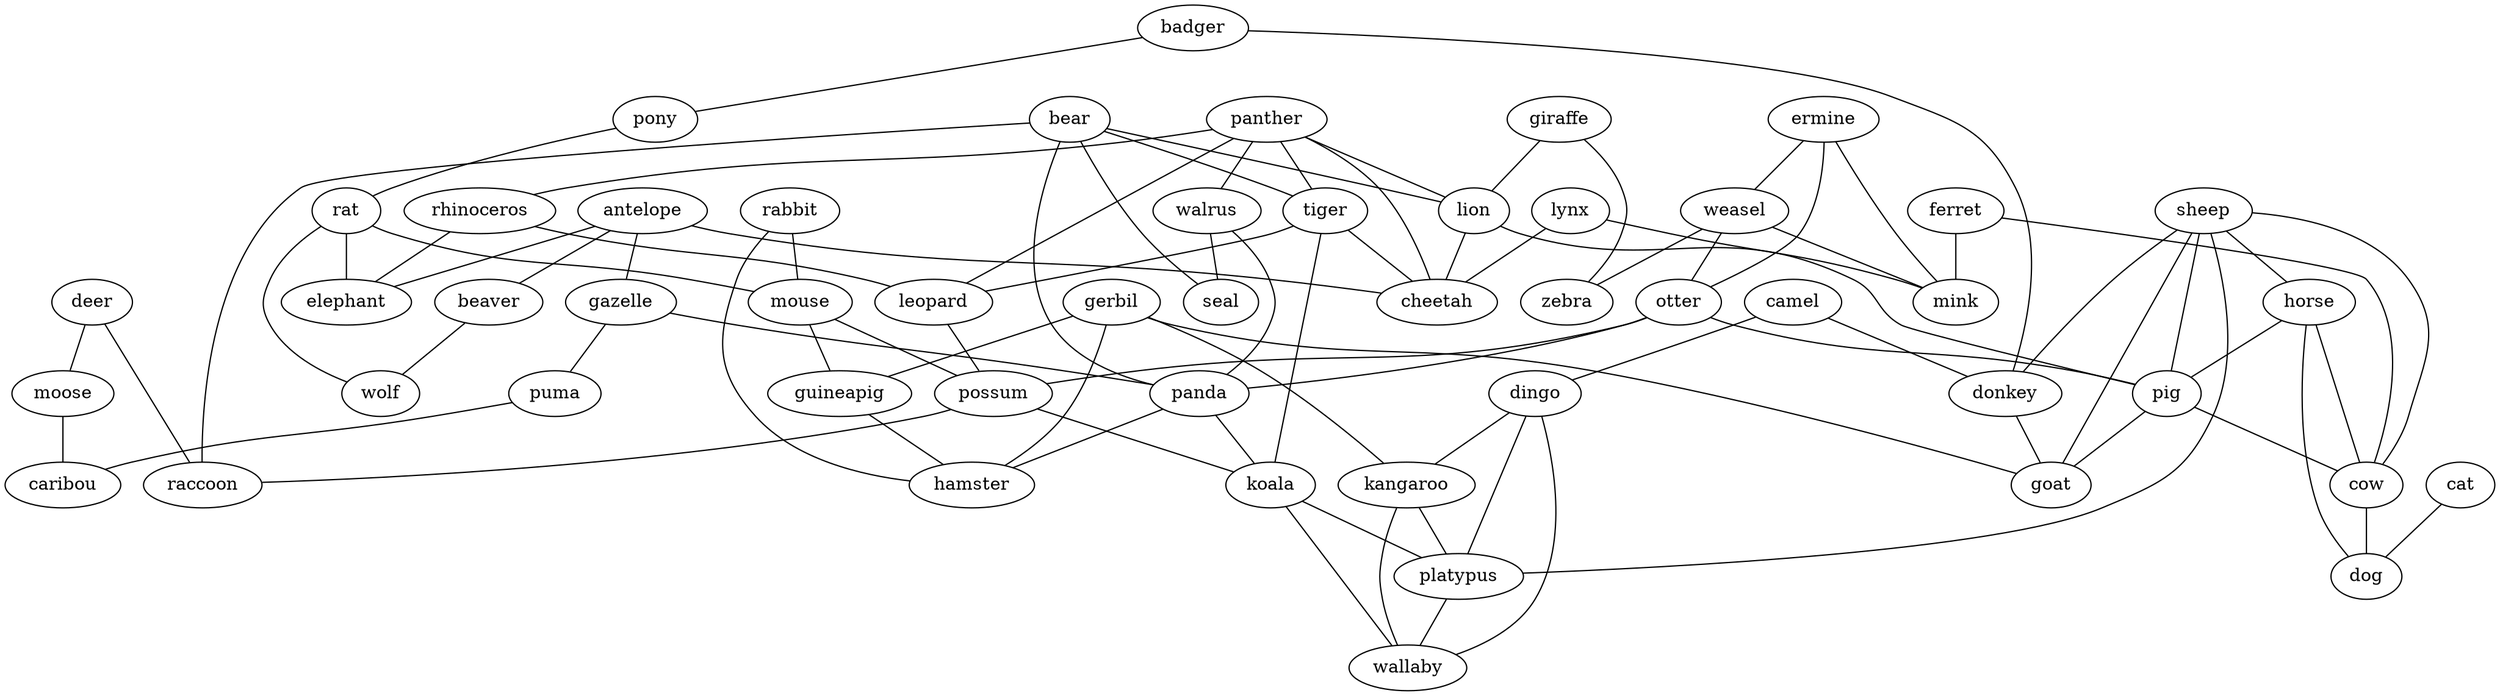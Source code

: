 strict graph  {
	antelope -- gazelle	 [weight=1];
	antelope -- beaver	 [weight=1];
	antelope -- elephant	 [weight=1];
	antelope -- cheetah	 [weight=1];
	gazelle -- panda	 [weight=1];
	gazelle -- puma	 [weight=1];
	ermine -- weasel	 [weight=1];
	ermine -- otter	 [weight=1];
	ermine -- mink	 [weight=1];
	weasel -- otter	 [weight=1];
	weasel -- mink	 [weight=1];
	weasel -- zebra	 [weight=1];
	badger -- donkey	 [weight=1];
	badger -- pony	 [weight=1];
	sheep -- horse	 [weight=1];
	sheep -- donkey	 [weight=1];
	sheep -- pig	 [weight=1];
	sheep -- goat	 [weight=1];
	sheep -- cow	 [weight=1];
	sheep -- platypus	 [weight=1];
	horse -- pig	 [weight=1];
	horse -- cow	 [weight=1];
	horse -- dog	 [weight=1];
	gerbil -- guineapig	 [weight=1];
	gerbil -- goat	 [weight=1];
	gerbil -- kangaroo	 [weight=1];
	gerbil -- hamster	 [weight=1];
	panther -- tiger	 [weight=1];
	panther -- lion	 [weight=1];
	panther -- walrus	 [weight=1];
	panther -- rhinoceros	 [weight=1];
	panther -- cheetah	 [weight=1];
	panther -- leopard	 [weight=1];
	camel -- dingo	 [weight=1];
	camel -- donkey	 [weight=1];
	bear -- tiger	 [weight=1];
	bear -- lion	 [weight=1];
	bear -- seal	 [weight=1];
	bear -- panda	 [weight=1];
	bear -- raccoon	 [weight=1];
	tiger -- cheetah	 [weight=1];
	tiger -- leopard	 [weight=1];
	tiger -- koala	 [weight=1];
	ferret -- mink	 [weight=1];
	ferret -- cow	 [weight=1];
	giraffe -- lion	 [weight=1];
	giraffe -- zebra	 [weight=1];
	rabbit -- mouse	 [weight=1];
	rabbit -- hamster	 [weight=1];
	otter -- pig	 [weight=1];
	otter -- panda	 [weight=1];
	otter -- possum	 [weight=1];
	dingo -- kangaroo	 [weight=1];
	dingo -- platypus	 [weight=1];
	dingo -- wallaby	 [weight=1];
	lion -- pig	 [weight=1];
	lion -- cheetah	 [weight=1];
	cat -- dog	 [weight=1];
	lynx -- mink	 [weight=1];
	lynx -- cheetah	 [weight=1];
	walrus -- seal	 [weight=1];
	walrus -- panda	 [weight=1];
	donkey -- goat	 [weight=1];
	pony -- rat	 [weight=1];
	deer -- moose	 [weight=1];
	deer -- raccoon	 [weight=1];
	pig -- goat	 [weight=1];
	pig -- cow	 [weight=1];
	rat -- mouse	 [weight=1];
	rat -- elephant	 [weight=1];
	rat -- wolf	 [weight=1];
	beaver -- wolf	 [weight=1];
	mouse -- guineapig	 [weight=1];
	mouse -- possum	 [weight=1];
	panda -- koala	 [weight=1];
	panda -- hamster	 [weight=1];
	puma -- caribou	 [weight=1];
	rhinoceros -- elephant	 [weight=1];
	rhinoceros -- leopard	 [weight=1];
	guineapig -- hamster	 [weight=1];
	moose -- caribou	 [weight=1];
	kangaroo -- platypus	 [weight=1];
	kangaroo -- wallaby	 [weight=1];
	leopard -- possum	 [weight=1];
	possum -- koala	 [weight=1];
	possum -- raccoon	 [weight=1];
	koala -- platypus	 [weight=1];
	koala -- wallaby	 [weight=1];
	cow -- dog	 [weight=1];
	platypus -- wallaby	 [weight=1];
}
